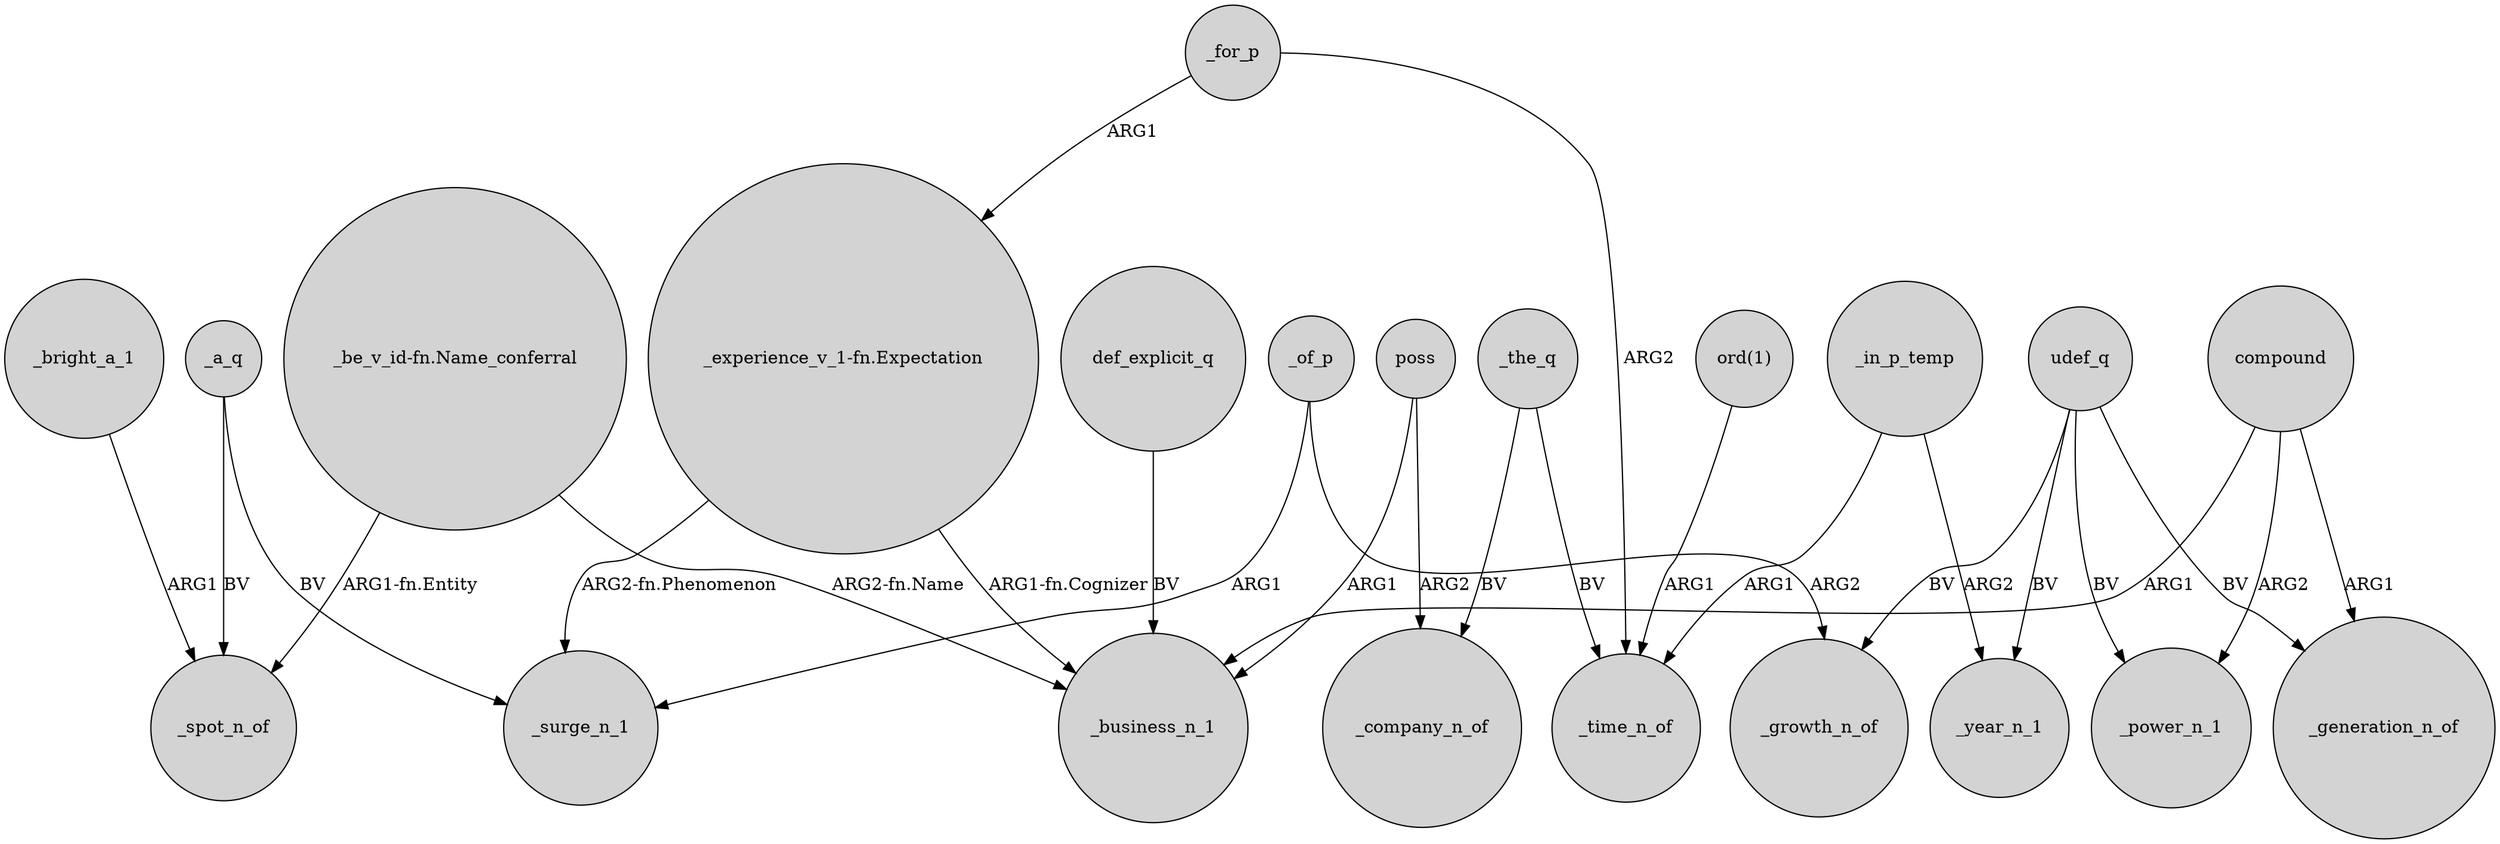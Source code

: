 digraph {
	node [shape=circle style=filled]
	_of_p -> _surge_n_1 [label=ARG1]
	def_explicit_q -> _business_n_1 [label=BV]
	_a_q -> _spot_n_of [label=BV]
	poss -> _business_n_1 [label=ARG1]
	"_experience_v_1-fn.Expectation" -> _surge_n_1 [label="ARG2-fn.Phenomenon"]
	"ord(1)" -> _time_n_of [label=ARG1]
	_a_q -> _surge_n_1 [label=BV]
	compound -> _power_n_1 [label=ARG2]
	udef_q -> _generation_n_of [label=BV]
	poss -> _company_n_of [label=ARG2]
	_in_p_temp -> _time_n_of [label=ARG1]
	_the_q -> _time_n_of [label=BV]
	"_be_v_id-fn.Name_conferral" -> _business_n_1 [label="ARG2-fn.Name"]
	_for_p -> _time_n_of [label=ARG2]
	udef_q -> _growth_n_of [label=BV]
	_in_p_temp -> _year_n_1 [label=ARG2]
	compound -> _generation_n_of [label=ARG1]
	udef_q -> _power_n_1 [label=BV]
	"_be_v_id-fn.Name_conferral" -> _spot_n_of [label="ARG1-fn.Entity"]
	_of_p -> _growth_n_of [label=ARG2]
	udef_q -> _year_n_1 [label=BV]
	compound -> _business_n_1 [label=ARG1]
	_the_q -> _company_n_of [label=BV]
	"_experience_v_1-fn.Expectation" -> _business_n_1 [label="ARG1-fn.Cognizer"]
	_for_p -> "_experience_v_1-fn.Expectation" [label=ARG1]
	_bright_a_1 -> _spot_n_of [label=ARG1]
}
